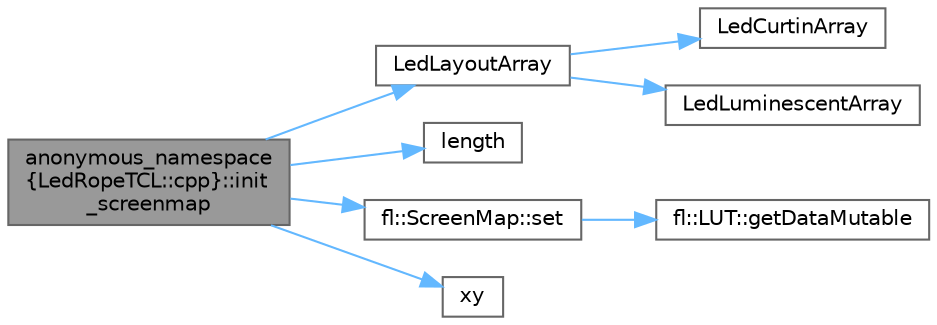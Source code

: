 digraph "anonymous_namespace{LedRopeTCL::cpp}::init_screenmap"
{
 // INTERACTIVE_SVG=YES
 // LATEX_PDF_SIZE
  bgcolor="transparent";
  edge [fontname=Helvetica,fontsize=10,labelfontname=Helvetica,labelfontsize=10];
  node [fontname=Helvetica,fontsize=10,shape=box,height=0.2,width=0.4];
  rankdir="LR";
  Node1 [id="Node000001",label="anonymous_namespace\l\{LedRopeTCL::cpp\}::init\l_screenmap",height=0.2,width=0.4,color="gray40", fillcolor="grey60", style="filled", fontcolor="black",tooltip=" "];
  Node1 -> Node2 [id="edge1_Node000001_Node000002",color="steelblue1",style="solid",tooltip=" "];
  Node2 [id="Node000002",label="LedLayoutArray",height=0.2,width=0.4,color="grey40", fillcolor="white", style="filled",URL="$df/d0e/led__layout__array_8cpp_aec6f768c4608b191908a77ee3bcd9300.html#aec6f768c4608b191908a77ee3bcd9300",tooltip=" "];
  Node2 -> Node3 [id="edge2_Node000002_Node000003",color="steelblue1",style="solid",tooltip=" "];
  Node3 [id="Node000003",label="LedCurtinArray",height=0.2,width=0.4,color="grey40", fillcolor="white", style="filled",URL="$df/d0e/led__layout__array_8cpp_a0a8f371e181748b271d164205b331a5a.html#a0a8f371e181748b271d164205b331a5a",tooltip=" "];
  Node2 -> Node4 [id="edge3_Node000002_Node000004",color="steelblue1",style="solid",tooltip=" "];
  Node4 [id="Node000004",label="LedLuminescentArray",height=0.2,width=0.4,color="grey40", fillcolor="white", style="filled",URL="$df/d0e/led__layout__array_8cpp_a144a7c7fab707981273217dc33f7aeaf.html#a144a7c7fab707981273217dc33f7aeaf",tooltip=" "];
  Node1 -> Node5 [id="edge4_Node000001_Node000005",color="steelblue1",style="solid",tooltip=" "];
  Node5 [id="Node000005",label="length",height=0.2,width=0.4,color="grey40", fillcolor="white", style="filled",URL="$d6/daf/direct_8h_a56a6f879483f3e06fdac34afba3711d8.html#a56a6f879483f3e06fdac34afba3711d8",tooltip=" "];
  Node1 -> Node6 [id="edge5_Node000001_Node000006",color="steelblue1",style="solid",tooltip=" "];
  Node6 [id="Node000006",label="fl::ScreenMap::set",height=0.2,width=0.4,color="grey40", fillcolor="white", style="filled",URL="$d2/d78/classfl_1_1_screen_map_a25a986f53cc6bab032e0cb051a7f3fae.html#a25a986f53cc6bab032e0cb051a7f3fae",tooltip=" "];
  Node6 -> Node7 [id="edge6_Node000006_Node000007",color="steelblue1",style="solid",tooltip=" "];
  Node7 [id="Node000007",label="fl::LUT::getDataMutable",height=0.2,width=0.4,color="grey40", fillcolor="white", style="filled",URL="$d6/d18/classfl_1_1_l_u_t_a2335f0dda4203113d90a21cec5f92351.html#a2335f0dda4203113d90a21cec5f92351",tooltip=" "];
  Node1 -> Node8 [id="edge7_Node000001_Node000008",color="steelblue1",style="solid",tooltip=" "];
  Node8 [id="Node000008",label="xy",height=0.2,width=0.4,color="grey40", fillcolor="white", style="filled",URL="$d7/dfa/_p_j_r_c_spectrum_analyzer_8ino_a310eea447890e3471c6b27fd79dc94fc.html#a310eea447890e3471c6b27fd79dc94fc",tooltip=" "];
}

